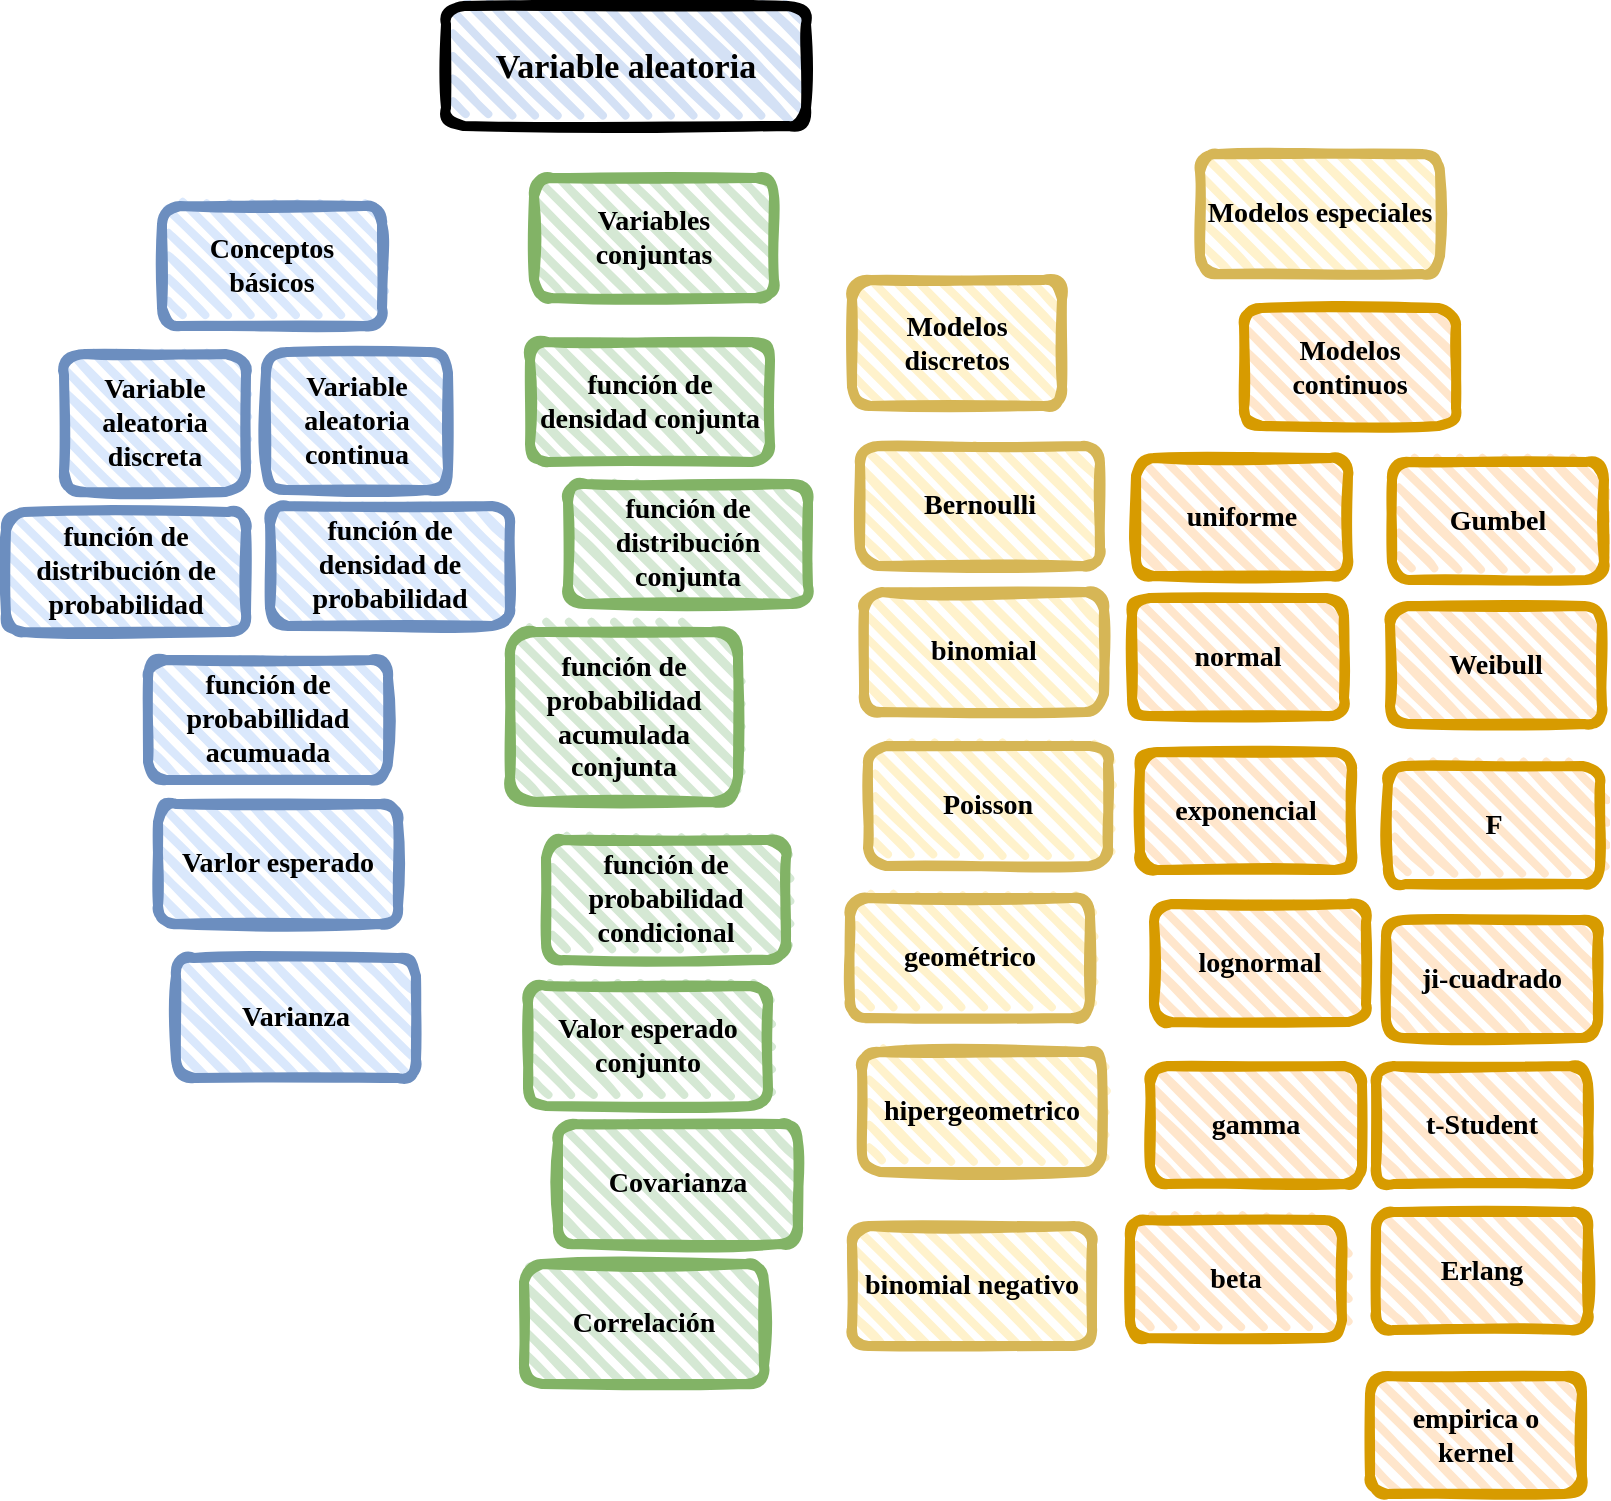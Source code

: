 <mxfile version="20.3.0" type="device"><diagram id="tEHR5kczhY3bYZ_7GddW" name="Página-1"><mxGraphModel dx="1422" dy="905" grid="0" gridSize="10" guides="0" tooltips="1" connect="1" arrows="1" fold="1" page="1" pageScale="1" pageWidth="1100" pageHeight="850" math="0" shadow="0"><root><mxCell id="0"/><mxCell id="1" parent="0"/><mxCell id="4H58G-0QkZDFarVOwAQn-1" value="&lt;h2&gt;&lt;font data-font-src=&quot;https://fonts.googleapis.com/css?family=Coming+Soon&quot; size=&quot;1&quot; face=&quot;Coming Soon&quot;&gt;&lt;b style=&quot;font-size: 17px;&quot;&gt;Variable aleatoria&lt;/b&gt;&lt;/font&gt;&lt;/h2&gt;" style="rounded=1;whiteSpace=wrap;html=1;strokeWidth=5;fillWeight=4;hachureGap=8;hachureAngle=45;fillColor=#D4E1F5;sketch=1;" parent="1" vertex="1"><mxGeometry x="477" y="63" width="180" height="60" as="geometry"/></mxCell><mxCell id="4H58G-0QkZDFarVOwAQn-2" value="&lt;font size=&quot;1&quot; face=&quot;Coming Soon&quot;&gt;&lt;b style=&quot;font-size: 14px;&quot;&gt;Conceptos básicos&lt;/b&gt;&lt;/font&gt;" style="rounded=1;whiteSpace=wrap;html=1;strokeWidth=5;fillWeight=4;hachureGap=8;hachureAngle=45;fillColor=#dae8fc;sketch=1;strokeColor=#6c8ebf;" parent="1" vertex="1"><mxGeometry x="335" y="163" width="110" height="60" as="geometry"/></mxCell><mxCell id="4H58G-0QkZDFarVOwAQn-3" value="&lt;font style=&quot;font-size: 14px;&quot; data-font-src=&quot;https://fonts.googleapis.com/css?family=Coming+Soon&quot; face=&quot;Coming Soon&quot;&gt;&lt;b&gt;Variables conjuntas&lt;/b&gt;&lt;/font&gt;" style="rounded=1;whiteSpace=wrap;html=1;strokeWidth=5;fillWeight=4;hachureGap=8;hachureAngle=45;fillColor=#d5e8d4;sketch=1;strokeColor=#82b366;" parent="1" vertex="1"><mxGeometry x="521" y="149" width="120" height="60" as="geometry"/></mxCell><mxCell id="4H58G-0QkZDFarVOwAQn-4" value="&lt;font style=&quot;font-size: 14px;&quot; face=&quot;Coming Soon&quot;&gt;&lt;b&gt;Modelos especiales&lt;/b&gt;&lt;/font&gt;" style="rounded=1;whiteSpace=wrap;html=1;strokeWidth=5;fillWeight=4;hachureGap=8;hachureAngle=45;fillColor=#fff2cc;sketch=1;strokeColor=#d6b656;" parent="1" vertex="1"><mxGeometry x="854" y="137" width="120" height="60" as="geometry"/></mxCell><mxCell id="4H58G-0QkZDFarVOwAQn-6" value="&lt;b&gt;Variable aleatoria discreta&lt;/b&gt;" style="rounded=1;whiteSpace=wrap;html=1;strokeWidth=5;fillWeight=4;hachureGap=8;hachureAngle=45;fillColor=#dae8fc;sketch=1;fontFamily=Coming Soon;fontSource=https%3A%2F%2Ffonts.googleapis.com%2Fcss%3Ffamily%3DComing%2BSoon;fontSize=14;strokeColor=#6c8ebf;" parent="1" vertex="1"><mxGeometry x="286" y="237" width="91" height="69" as="geometry"/></mxCell><mxCell id="4H58G-0QkZDFarVOwAQn-7" value="&lt;b&gt;Variable aleatoria continua&lt;/b&gt;" style="rounded=1;whiteSpace=wrap;html=1;strokeWidth=5;fillWeight=4;hachureGap=8;hachureAngle=45;fillColor=#dae8fc;sketch=1;fontFamily=Coming Soon;fontSource=https%3A%2F%2Ffonts.googleapis.com%2Fcss%3Ffamily%3DComing%2BSoon;fontSize=14;strokeColor=#6c8ebf;" parent="1" vertex="1"><mxGeometry x="387" y="236" width="91" height="69" as="geometry"/></mxCell><mxCell id="4H58G-0QkZDFarVOwAQn-8" value="&lt;b&gt;función de distribución de probabilidad&lt;/b&gt;" style="rounded=1;whiteSpace=wrap;html=1;strokeWidth=5;fillWeight=4;hachureGap=8;hachureAngle=45;fillColor=#dae8fc;sketch=1;fontFamily=Coming Soon;fontSource=https%3A%2F%2Ffonts.googleapis.com%2Fcss%3Ffamily%3DComing%2BSoon;fontSize=14;strokeColor=#6c8ebf;" parent="1" vertex="1"><mxGeometry x="257" y="316" width="120" height="60" as="geometry"/></mxCell><mxCell id="4H58G-0QkZDFarVOwAQn-9" value="&lt;b&gt;función de densidad de probabilidad&lt;/b&gt;" style="rounded=1;whiteSpace=wrap;html=1;strokeWidth=5;fillWeight=4;hachureGap=8;hachureAngle=45;fillColor=#dae8fc;sketch=1;fontFamily=Coming Soon;fontSource=https%3A%2F%2Ffonts.googleapis.com%2Fcss%3Ffamily%3DComing%2BSoon;fontSize=14;strokeColor=#6c8ebf;" parent="1" vertex="1"><mxGeometry x="389" y="313" width="120" height="60" as="geometry"/></mxCell><mxCell id="4H58G-0QkZDFarVOwAQn-10" value="&lt;b&gt;función de probabillidad acumuada&lt;/b&gt;" style="rounded=1;whiteSpace=wrap;html=1;strokeWidth=5;fillWeight=4;hachureGap=8;hachureAngle=45;fillColor=#dae8fc;sketch=1;fontFamily=Coming Soon;fontSource=https%3A%2F%2Ffonts.googleapis.com%2Fcss%3Ffamily%3DComing%2BSoon;fontSize=14;strokeColor=#6c8ebf;" parent="1" vertex="1"><mxGeometry x="328" y="390" width="120" height="60" as="geometry"/></mxCell><mxCell id="4H58G-0QkZDFarVOwAQn-11" value="&lt;b&gt;Varlor esperado&lt;/b&gt;" style="rounded=1;whiteSpace=wrap;html=1;strokeWidth=5;fillWeight=4;hachureGap=8;hachureAngle=45;fillColor=#dae8fc;sketch=1;fontFamily=Coming Soon;fontSource=https%3A%2F%2Ffonts.googleapis.com%2Fcss%3Ffamily%3DComing%2BSoon;fontSize=14;strokeColor=#6c8ebf;" parent="1" vertex="1"><mxGeometry x="333" y="462" width="120" height="60" as="geometry"/></mxCell><mxCell id="4H58G-0QkZDFarVOwAQn-12" value="&lt;b&gt;Varianza&lt;/b&gt;" style="rounded=1;whiteSpace=wrap;html=1;strokeWidth=5;fillWeight=4;hachureGap=8;hachureAngle=45;fillColor=#dae8fc;sketch=1;fontFamily=Coming Soon;fontSource=https%3A%2F%2Ffonts.googleapis.com%2Fcss%3Ffamily%3DComing%2BSoon;fontSize=14;strokeColor=#6c8ebf;" parent="1" vertex="1"><mxGeometry x="342" y="539" width="120" height="60" as="geometry"/></mxCell><mxCell id="4H58G-0QkZDFarVOwAQn-13" value="&lt;b&gt;función de distribución conjunta&lt;/b&gt;" style="rounded=1;whiteSpace=wrap;html=1;strokeWidth=5;fillWeight=4;hachureGap=8;hachureAngle=45;fillColor=#d5e8d4;sketch=1;fontFamily=Coming Soon;fontSource=https%3A%2F%2Ffonts.googleapis.com%2Fcss%3Ffamily%3DComing%2BSoon;fontSize=14;strokeColor=#82b366;" parent="1" vertex="1"><mxGeometry x="538" y="302" width="120" height="60" as="geometry"/></mxCell><mxCell id="4H58G-0QkZDFarVOwAQn-14" value="&lt;b&gt;función de densidad conjunta&lt;/b&gt;" style="rounded=1;whiteSpace=wrap;html=1;strokeWidth=5;fillWeight=4;hachureGap=8;hachureAngle=45;fillColor=#d5e8d4;sketch=1;fontFamily=Coming Soon;fontSource=https%3A%2F%2Ffonts.googleapis.com%2Fcss%3Ffamily%3DComing%2BSoon;fontSize=14;strokeColor=#82b366;" parent="1" vertex="1"><mxGeometry x="519" y="231" width="120" height="60" as="geometry"/></mxCell><mxCell id="4H58G-0QkZDFarVOwAQn-15" value="&lt;b&gt;función de probabilidad acumulada conjunta&lt;/b&gt;" style="rounded=1;whiteSpace=wrap;html=1;strokeWidth=5;fillWeight=4;hachureGap=8;hachureAngle=45;fillColor=#d5e8d4;sketch=1;fontFamily=Coming Soon;fontSource=https%3A%2F%2Ffonts.googleapis.com%2Fcss%3Ffamily%3DComing%2BSoon;fontSize=14;strokeColor=#82b366;" parent="1" vertex="1"><mxGeometry x="509" y="376" width="114" height="85" as="geometry"/></mxCell><mxCell id="4H58G-0QkZDFarVOwAQn-16" value="&lt;b&gt;función de probabilidad condicional&lt;/b&gt;" style="rounded=1;whiteSpace=wrap;html=1;strokeWidth=5;fillWeight=4;hachureGap=8;hachureAngle=45;fillColor=#d5e8d4;sketch=1;fontFamily=Coming Soon;fontSource=https%3A%2F%2Ffonts.googleapis.com%2Fcss%3Ffamily%3DComing%2BSoon;fontSize=14;strokeColor=#82b366;" parent="1" vertex="1"><mxGeometry x="527" y="480" width="120" height="60" as="geometry"/></mxCell><mxCell id="4H58G-0QkZDFarVOwAQn-17" value="&lt;b&gt;Valor esperado conjunto&lt;/b&gt;" style="rounded=1;whiteSpace=wrap;html=1;strokeWidth=5;fillWeight=4;hachureGap=8;hachureAngle=45;fillColor=#d5e8d4;sketch=1;fontFamily=Coming Soon;fontSource=https%3A%2F%2Ffonts.googleapis.com%2Fcss%3Ffamily%3DComing%2BSoon;fontSize=14;strokeColor=#82b366;" parent="1" vertex="1"><mxGeometry x="518" y="553" width="120" height="60" as="geometry"/></mxCell><mxCell id="4H58G-0QkZDFarVOwAQn-18" value="&lt;b&gt;Covarianza&lt;/b&gt;" style="rounded=1;whiteSpace=wrap;html=1;strokeWidth=5;fillWeight=4;hachureGap=8;hachureAngle=45;fillColor=#d5e8d4;sketch=1;fontFamily=Coming Soon;fontSource=https%3A%2F%2Ffonts.googleapis.com%2Fcss%3Ffamily%3DComing%2BSoon;fontSize=14;strokeColor=#82b366;" parent="1" vertex="1"><mxGeometry x="533" y="622" width="120" height="60" as="geometry"/></mxCell><mxCell id="4H58G-0QkZDFarVOwAQn-19" value="&lt;b&gt;Correlación&lt;/b&gt;" style="rounded=1;whiteSpace=wrap;html=1;strokeWidth=5;fillWeight=4;hachureGap=8;hachureAngle=45;fillColor=#d5e8d4;sketch=1;fontFamily=Coming Soon;fontSource=https%3A%2F%2Ffonts.googleapis.com%2Fcss%3Ffamily%3DComing%2BSoon;fontSize=14;strokeColor=#82b366;" parent="1" vertex="1"><mxGeometry x="516" y="692" width="120" height="60" as="geometry"/></mxCell><mxCell id="4H58G-0QkZDFarVOwAQn-20" value="&lt;b&gt;Modelos discretos&lt;/b&gt;" style="rounded=1;whiteSpace=wrap;html=1;strokeWidth=5;fillWeight=4;hachureGap=8;hachureAngle=45;fillColor=#fff2cc;sketch=1;fontFamily=Coming Soon;fontSource=https%3A%2F%2Ffonts.googleapis.com%2Fcss%3Ffamily%3DComing%2BSoon;fontSize=14;strokeColor=#d6b656;" parent="1" vertex="1"><mxGeometry x="680" y="200" width="105" height="63" as="geometry"/></mxCell><mxCell id="4H58G-0QkZDFarVOwAQn-21" value="&lt;b&gt;Modelos continuos&lt;/b&gt;" style="rounded=1;whiteSpace=wrap;html=1;strokeWidth=5;fillWeight=4;hachureGap=8;hachureAngle=45;fillColor=#ffe6cc;sketch=1;fontFamily=Coming Soon;fontSource=https%3A%2F%2Ffonts.googleapis.com%2Fcss%3Ffamily%3DComing%2BSoon;fontSize=14;strokeColor=#d79b00;" parent="1" vertex="1"><mxGeometry x="876" y="214" width="106" height="59" as="geometry"/></mxCell><mxCell id="4H58G-0QkZDFarVOwAQn-22" value="&lt;b&gt;Bernoulli&lt;/b&gt;" style="rounded=1;whiteSpace=wrap;html=1;strokeWidth=5;fillWeight=4;hachureGap=8;hachureAngle=45;fillColor=#fff2cc;sketch=1;fontFamily=Coming Soon;fontSource=https%3A%2F%2Ffonts.googleapis.com%2Fcss%3Ffamily%3DComing%2BSoon;fontSize=14;strokeColor=#d6b656;" parent="1" vertex="1"><mxGeometry x="684" y="283" width="120" height="60" as="geometry"/></mxCell><mxCell id="4H58G-0QkZDFarVOwAQn-23" value="&lt;b&gt;binomial&lt;/b&gt;" style="rounded=1;whiteSpace=wrap;html=1;strokeWidth=5;fillWeight=4;hachureGap=8;hachureAngle=45;fillColor=#fff2cc;sketch=1;fontFamily=Coming Soon;fontSource=https%3A%2F%2Ffonts.googleapis.com%2Fcss%3Ffamily%3DComing%2BSoon;fontSize=14;strokeColor=#d6b656;" parent="1" vertex="1"><mxGeometry x="686" y="356" width="120" height="60" as="geometry"/></mxCell><mxCell id="4H58G-0QkZDFarVOwAQn-24" value="&lt;b&gt;Poisson&lt;/b&gt;" style="rounded=1;whiteSpace=wrap;html=1;strokeWidth=5;fillWeight=4;hachureGap=8;hachureAngle=45;fillColor=#fff2cc;sketch=1;fontFamily=Coming Soon;fontSource=https%3A%2F%2Ffonts.googleapis.com%2Fcss%3Ffamily%3DComing%2BSoon;fontSize=14;strokeColor=#d6b656;" parent="1" vertex="1"><mxGeometry x="688" y="433" width="120" height="60" as="geometry"/></mxCell><mxCell id="4H58G-0QkZDFarVOwAQn-25" value="&lt;b&gt;geométrico&lt;/b&gt;" style="rounded=1;whiteSpace=wrap;html=1;strokeWidth=5;fillWeight=4;hachureGap=8;hachureAngle=45;fillColor=#fff2cc;sketch=1;fontFamily=Coming Soon;fontSource=https%3A%2F%2Ffonts.googleapis.com%2Fcss%3Ffamily%3DComing%2BSoon;fontSize=14;strokeColor=#d6b656;" parent="1" vertex="1"><mxGeometry x="679" y="509" width="120" height="60" as="geometry"/></mxCell><mxCell id="4H58G-0QkZDFarVOwAQn-26" value="&lt;b&gt;hipergeometrico&lt;/b&gt;" style="rounded=1;whiteSpace=wrap;html=1;strokeWidth=5;fillWeight=4;hachureGap=8;hachureAngle=45;fillColor=#fff2cc;sketch=1;fontFamily=Coming Soon;fontSource=https%3A%2F%2Ffonts.googleapis.com%2Fcss%3Ffamily%3DComing%2BSoon;fontSize=14;strokeColor=#d6b656;" parent="1" vertex="1"><mxGeometry x="685" y="586" width="120" height="60" as="geometry"/></mxCell><mxCell id="4H58G-0QkZDFarVOwAQn-27" value="&lt;b&gt;binomial negativo&lt;/b&gt;" style="rounded=1;whiteSpace=wrap;html=1;strokeWidth=5;fillWeight=4;hachureGap=8;hachureAngle=45;fillColor=#fff2cc;sketch=1;fontFamily=Coming Soon;fontSource=https%3A%2F%2Ffonts.googleapis.com%2Fcss%3Ffamily%3DComing%2BSoon;fontSize=14;strokeColor=#d6b656;" parent="1" vertex="1"><mxGeometry x="680" y="673" width="120" height="60" as="geometry"/></mxCell><mxCell id="4H58G-0QkZDFarVOwAQn-28" value="&lt;b&gt;uniforme&lt;/b&gt;" style="rounded=1;whiteSpace=wrap;html=1;strokeWidth=5;fillWeight=4;hachureGap=8;hachureAngle=45;fillColor=#ffe6cc;sketch=1;fontFamily=Coming Soon;fontSource=https%3A%2F%2Ffonts.googleapis.com%2Fcss%3Ffamily%3DComing%2BSoon;fontSize=14;strokeColor=#d79b00;" parent="1" vertex="1"><mxGeometry x="822" y="289" width="106" height="59" as="geometry"/></mxCell><mxCell id="4H58G-0QkZDFarVOwAQn-29" value="&lt;b&gt;normal&lt;/b&gt;" style="rounded=1;whiteSpace=wrap;html=1;strokeWidth=5;fillWeight=4;hachureGap=8;hachureAngle=45;fillColor=#ffe6cc;sketch=1;fontFamily=Coming Soon;fontSource=https%3A%2F%2Ffonts.googleapis.com%2Fcss%3Ffamily%3DComing%2BSoon;fontSize=14;strokeColor=#d79b00;" parent="1" vertex="1"><mxGeometry x="820" y="359" width="106" height="59" as="geometry"/></mxCell><mxCell id="4H58G-0QkZDFarVOwAQn-30" value="&lt;b&gt;exponencial&lt;/b&gt;" style="rounded=1;whiteSpace=wrap;html=1;strokeWidth=5;fillWeight=4;hachureGap=8;hachureAngle=45;fillColor=#ffe6cc;sketch=1;fontFamily=Coming Soon;fontSource=https%3A%2F%2Ffonts.googleapis.com%2Fcss%3Ffamily%3DComing%2BSoon;fontSize=14;strokeColor=#d79b00;" parent="1" vertex="1"><mxGeometry x="824" y="436" width="106" height="59" as="geometry"/></mxCell><mxCell id="4H58G-0QkZDFarVOwAQn-31" value="&lt;b&gt;lognormal&lt;/b&gt;" style="rounded=1;whiteSpace=wrap;html=1;strokeWidth=5;fillWeight=4;hachureGap=8;hachureAngle=45;fillColor=#ffe6cc;sketch=1;fontFamily=Coming Soon;fontSource=https%3A%2F%2Ffonts.googleapis.com%2Fcss%3Ffamily%3DComing%2BSoon;fontSize=14;strokeColor=#d79b00;" parent="1" vertex="1"><mxGeometry x="831" y="512" width="106" height="59" as="geometry"/></mxCell><mxCell id="4H58G-0QkZDFarVOwAQn-32" value="&lt;b&gt;gamma&lt;/b&gt;" style="rounded=1;whiteSpace=wrap;html=1;strokeWidth=5;fillWeight=4;hachureGap=8;hachureAngle=45;fillColor=#ffe6cc;sketch=1;fontFamily=Coming Soon;fontSource=https%3A%2F%2Ffonts.googleapis.com%2Fcss%3Ffamily%3DComing%2BSoon;fontSize=14;strokeColor=#d79b00;" parent="1" vertex="1"><mxGeometry x="829" y="593" width="106" height="59" as="geometry"/></mxCell><mxCell id="4H58G-0QkZDFarVOwAQn-33" value="&lt;b&gt;beta&lt;/b&gt;" style="rounded=1;whiteSpace=wrap;html=1;strokeWidth=5;fillWeight=4;hachureGap=8;hachureAngle=45;fillColor=#ffe6cc;sketch=1;fontFamily=Coming Soon;fontSource=https%3A%2F%2Ffonts.googleapis.com%2Fcss%3Ffamily%3DComing%2BSoon;fontSize=14;strokeColor=#d79b00;" parent="1" vertex="1"><mxGeometry x="819" y="670" width="106" height="59" as="geometry"/></mxCell><mxCell id="4H58G-0QkZDFarVOwAQn-34" value="&lt;b&gt;Gumbel&lt;/b&gt;" style="rounded=1;whiteSpace=wrap;html=1;strokeWidth=5;fillWeight=4;hachureGap=8;hachureAngle=45;fillColor=#ffe6cc;sketch=1;fontFamily=Coming Soon;fontSource=https%3A%2F%2Ffonts.googleapis.com%2Fcss%3Ffamily%3DComing%2BSoon;fontSize=14;strokeColor=#d79b00;" parent="1" vertex="1"><mxGeometry x="950" y="291" width="106" height="59" as="geometry"/></mxCell><mxCell id="4H58G-0QkZDFarVOwAQn-35" value="&lt;b&gt;F&lt;/b&gt;" style="rounded=1;whiteSpace=wrap;html=1;strokeWidth=5;fillWeight=4;hachureGap=8;hachureAngle=45;fillColor=#ffe6cc;sketch=1;fontFamily=Coming Soon;fontSource=https%3A%2F%2Ffonts.googleapis.com%2Fcss%3Ffamily%3DComing%2BSoon;fontSize=14;strokeColor=#d79b00;" parent="1" vertex="1"><mxGeometry x="948" y="443" width="106" height="59" as="geometry"/></mxCell><mxCell id="4H58G-0QkZDFarVOwAQn-36" value="&lt;b&gt;ji-cuadrado&lt;/b&gt;" style="rounded=1;whiteSpace=wrap;html=1;strokeWidth=5;fillWeight=4;hachureGap=8;hachureAngle=45;fillColor=#ffe6cc;sketch=1;fontFamily=Coming Soon;fontSource=https%3A%2F%2Ffonts.googleapis.com%2Fcss%3Ffamily%3DComing%2BSoon;fontSize=14;strokeColor=#d79b00;" parent="1" vertex="1"><mxGeometry x="947" y="520" width="106" height="59" as="geometry"/></mxCell><mxCell id="4H58G-0QkZDFarVOwAQn-37" value="&lt;b&gt;t-Student&lt;/b&gt;" style="rounded=1;whiteSpace=wrap;html=1;strokeWidth=5;fillWeight=4;hachureGap=8;hachureAngle=45;fillColor=#ffe6cc;sketch=1;fontFamily=Coming Soon;fontSource=https%3A%2F%2Ffonts.googleapis.com%2Fcss%3Ffamily%3DComing%2BSoon;fontSize=14;strokeColor=#d79b00;" parent="1" vertex="1"><mxGeometry x="942" y="593" width="106" height="59" as="geometry"/></mxCell><mxCell id="4H58G-0QkZDFarVOwAQn-38" value="&lt;b&gt;Weibull&lt;/b&gt;" style="rounded=1;whiteSpace=wrap;html=1;strokeWidth=5;fillWeight=4;hachureGap=8;hachureAngle=45;fillColor=#ffe6cc;sketch=1;fontFamily=Coming Soon;fontSource=https%3A%2F%2Ffonts.googleapis.com%2Fcss%3Ffamily%3DComing%2BSoon;fontSize=14;strokeColor=#d79b00;" parent="1" vertex="1"><mxGeometry x="949" y="363" width="106" height="59" as="geometry"/></mxCell><mxCell id="4H58G-0QkZDFarVOwAQn-39" value="&lt;b&gt;Erlang&lt;/b&gt;" style="rounded=1;whiteSpace=wrap;html=1;strokeWidth=5;fillWeight=4;hachureGap=8;hachureAngle=45;fillColor=#ffe6cc;sketch=1;fontFamily=Coming Soon;fontSource=https%3A%2F%2Ffonts.googleapis.com%2Fcss%3Ffamily%3DComing%2BSoon;fontSize=14;strokeColor=#d79b00;" parent="1" vertex="1"><mxGeometry x="942" y="666" width="106" height="59" as="geometry"/></mxCell><mxCell id="4H58G-0QkZDFarVOwAQn-40" value="&lt;b&gt;empirica o kernel&lt;/b&gt;" style="rounded=1;whiteSpace=wrap;html=1;strokeWidth=5;fillWeight=4;hachureGap=8;hachureAngle=45;fillColor=#ffe6cc;sketch=1;fontFamily=Coming Soon;fontSource=https%3A%2F%2Ffonts.googleapis.com%2Fcss%3Ffamily%3DComing%2BSoon;fontSize=14;strokeColor=#d79b00;" parent="1" vertex="1"><mxGeometry x="939" y="748" width="106" height="59" as="geometry"/></mxCell></root></mxGraphModel></diagram></mxfile>